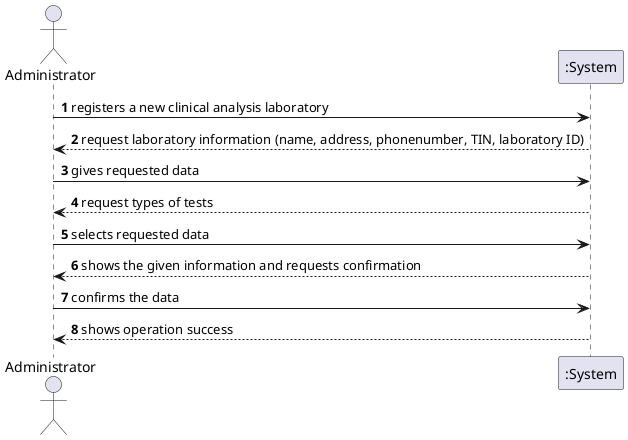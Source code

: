 @startuml
actor Administrator as admin
participant ":System" as sys

admin -> sys : **1** registers a new clinical analysis laboratory
sys --> admin : **2** request laboratory information (name, address, phonenumber, TIN, laboratory ID)
admin -> sys : **3** gives requested data
sys --> admin : **4** request types of tests
admin -> sys : **5** selects requested data
sys --> admin : **6** shows the given information and requests confirmation
admin -> sys : **7** confirms the data
sys --> admin : **8** shows operation success
@enduml